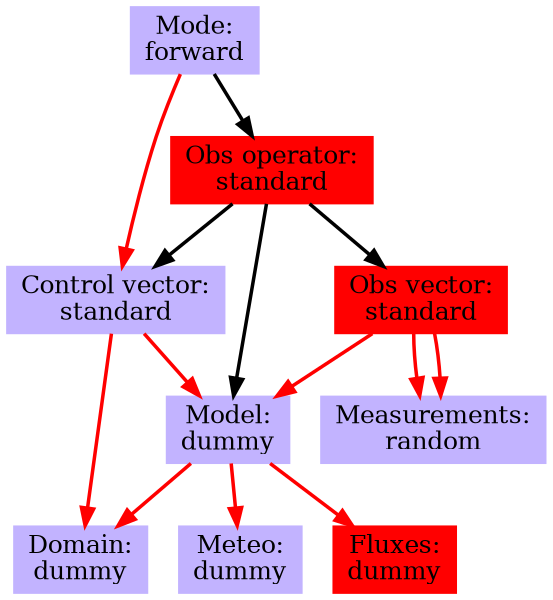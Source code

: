     digraph G {
        size ="4,4";
        mode [shape=box, label="Mode:\nforward",style=filled,color=".7 .3 1.0"];   /*this is a comment*/
        model [shape=box, label="Model:\ndummy",style=filled,color=".7 .3 1.0"];   /*this is a comment*/
        controlvect [shape=box, label="Control vector:\nstandard",style=filled,color=".7 .3 1.0"];
        obsoper [shape=box, label="Obs operator:\nstandard",style=filled,color=red];
        obsvect [shape=box, label="Obs vector:\nstandard",style=filled,color=red];
        domain [shape=box, label="Domain:\ndummy",style=filled,color=".7 .3 1.0"];
        meteo [shape=box, label="Meteo:\ndummy",style=filled,color=".7 .3 1.0"];
        measurements [shape=box, label="Measurements:\nrandom",style=filled,color=".7 .3 1.0"];
        fluxes [shape=box, label="Fluxes:\ndummy",style=filled,color=red];

        /*METHOD DEPENDENCIES*/
        edge [style=bold];
        mode -> obsoper;
        obsoper -> obsvect;
        obsoper -> controlvect;
        obsoper -> model;

        /*DATA DEPENDENCIES*/
        edge [color=red];
        obsvect -> measurements;
        controlvect -> model;
        controlvect -> domain;
        obsvect -> model;
        mode -> controlvect;
        obsvect -> measurements;
        model -> meteo;
        model -> domain;
        model -> fluxes;
    }